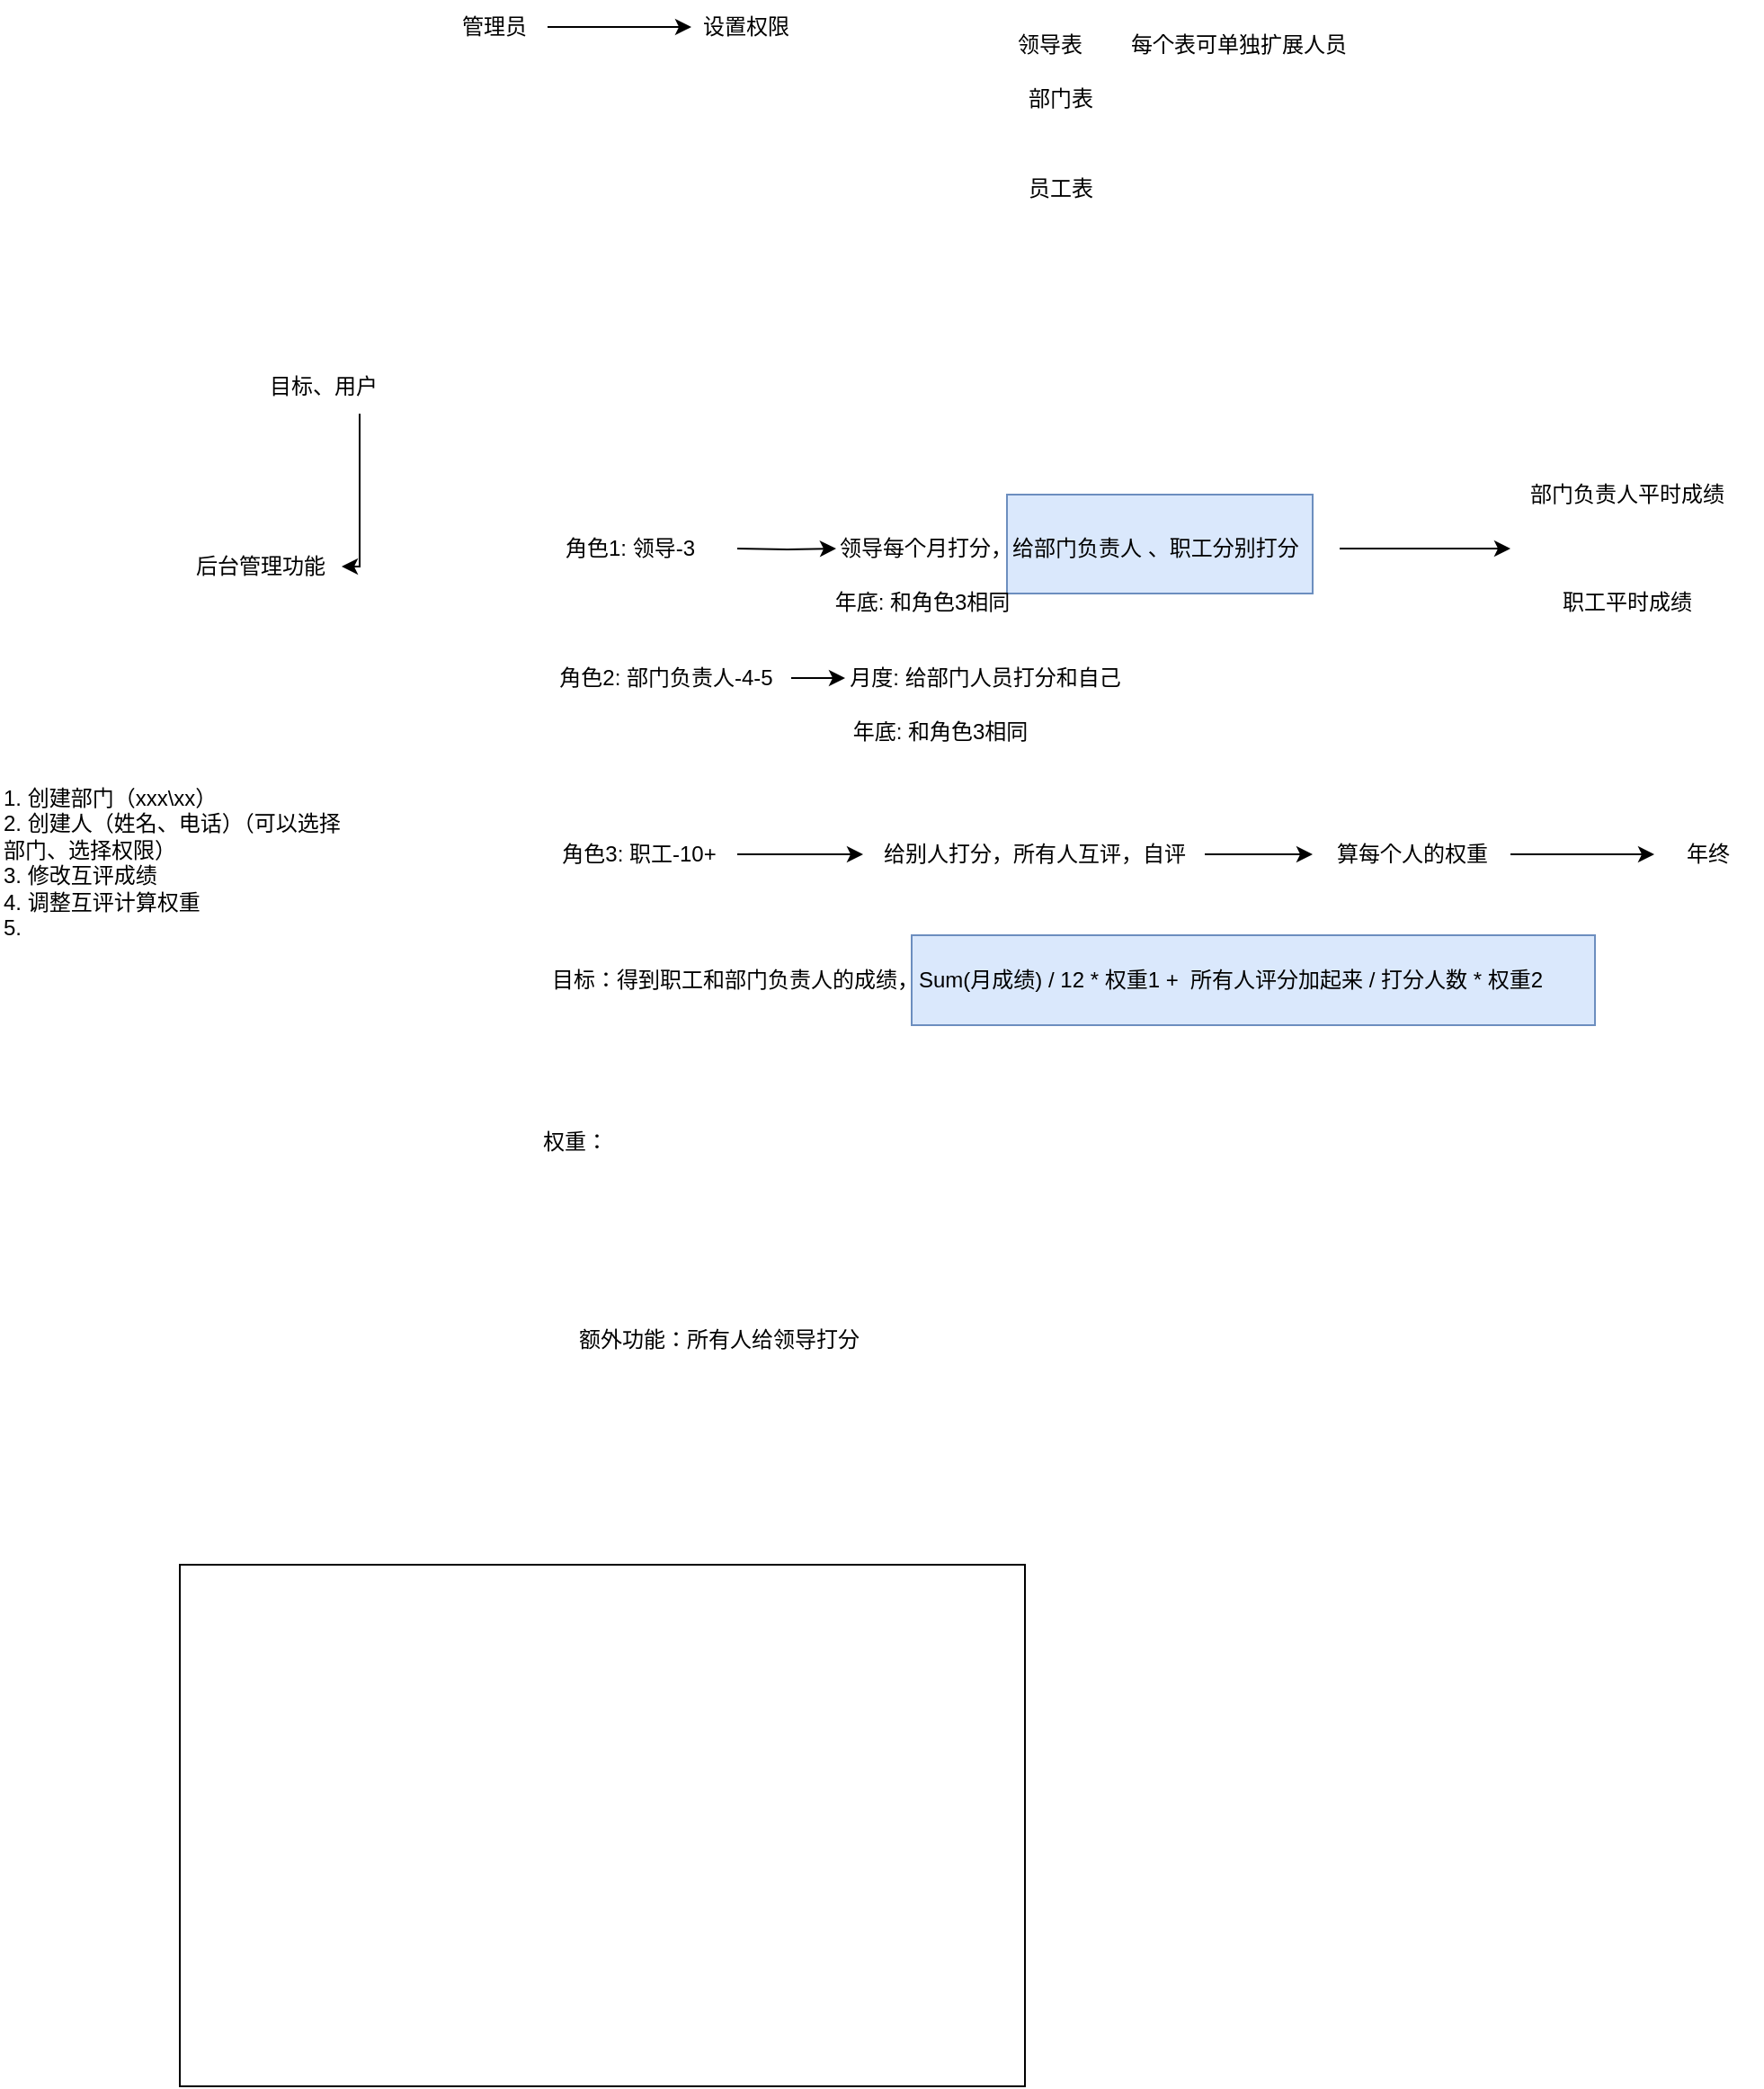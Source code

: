 <mxfile version="26.0.16">
  <diagram name="第 1 页" id="gZP2dg_081E38_DdRwA1">
    <mxGraphModel dx="2020" dy="1969" grid="1" gridSize="10" guides="1" tooltips="1" connect="1" arrows="1" fold="1" page="1" pageScale="1" pageWidth="827" pageHeight="1169" math="0" shadow="0">
      <root>
        <mxCell id="0" />
        <mxCell id="1" parent="0" />
        <mxCell id="XKTfgiKheDoKflJEw_Nu-62" value="" style="rounded=0;whiteSpace=wrap;html=1;fillColor=#dae8fc;strokeColor=#6c8ebf;" vertex="1" parent="1">
          <mxGeometry x="500" y="115" width="170" height="55" as="geometry" />
        </mxCell>
        <mxCell id="XKTfgiKheDoKflJEw_Nu-55" value="" style="rounded=0;whiteSpace=wrap;html=1;fillColor=#dae8fc;strokeColor=#6c8ebf;" vertex="1" parent="1">
          <mxGeometry x="447" y="360" width="380" height="50" as="geometry" />
        </mxCell>
        <mxCell id="XKTfgiKheDoKflJEw_Nu-8" value="" style="edgeStyle=orthogonalEdgeStyle;rounded=0;orthogonalLoop=1;jettySize=auto;html=1;" edge="1" parent="1" source="XKTfgiKheDoKflJEw_Nu-1" target="XKTfgiKheDoKflJEw_Nu-7">
          <mxGeometry relative="1" as="geometry">
            <Array as="points">
              <mxPoint x="140" y="120" />
              <mxPoint x="140" y="120" />
            </Array>
          </mxGeometry>
        </mxCell>
        <mxCell id="XKTfgiKheDoKflJEw_Nu-1" value="目标、用户" style="text;html=1;align=center;verticalAlign=middle;whiteSpace=wrap;rounded=0;" vertex="1" parent="1">
          <mxGeometry x="70" y="40" width="100" height="30" as="geometry" />
        </mxCell>
        <mxCell id="XKTfgiKheDoKflJEw_Nu-7" value="后台管理功能" style="text;html=1;align=center;verticalAlign=middle;whiteSpace=wrap;rounded=0;" vertex="1" parent="1">
          <mxGeometry x="40" y="140" width="90" height="30" as="geometry" />
        </mxCell>
        <mxCell id="XKTfgiKheDoKflJEw_Nu-20" value="" style="edgeStyle=orthogonalEdgeStyle;rounded=0;orthogonalLoop=1;jettySize=auto;html=1;" edge="1" parent="1" target="XKTfgiKheDoKflJEw_Nu-19">
          <mxGeometry relative="1" as="geometry">
            <mxPoint x="350" y="145" as="sourcePoint" />
          </mxGeometry>
        </mxCell>
        <mxCell id="XKTfgiKheDoKflJEw_Nu-15" value="角色1: 领导-3" style="text;html=1;align=center;verticalAlign=middle;resizable=0;points=[];autosize=1;strokeColor=none;fillColor=none;" vertex="1" parent="1">
          <mxGeometry x="240" y="130" width="100" height="30" as="geometry" />
        </mxCell>
        <mxCell id="XKTfgiKheDoKflJEw_Nu-23" value="" style="edgeStyle=orthogonalEdgeStyle;rounded=0;orthogonalLoop=1;jettySize=auto;html=1;" edge="1" parent="1" source="XKTfgiKheDoKflJEw_Nu-16">
          <mxGeometry relative="1" as="geometry">
            <mxPoint x="410" y="217" as="targetPoint" />
          </mxGeometry>
        </mxCell>
        <mxCell id="XKTfgiKheDoKflJEw_Nu-16" value="角色2: 部门负责人-4-5" style="text;html=1;align=center;verticalAlign=middle;resizable=0;points=[];autosize=1;strokeColor=none;fillColor=none;" vertex="1" parent="1">
          <mxGeometry x="240" y="202" width="140" height="30" as="geometry" />
        </mxCell>
        <mxCell id="XKTfgiKheDoKflJEw_Nu-22" value="" style="edgeStyle=orthogonalEdgeStyle;rounded=0;orthogonalLoop=1;jettySize=auto;html=1;" edge="1" parent="1" source="XKTfgiKheDoKflJEw_Nu-17" target="XKTfgiKheDoKflJEw_Nu-21">
          <mxGeometry relative="1" as="geometry" />
        </mxCell>
        <mxCell id="XKTfgiKheDoKflJEw_Nu-17" value="角色3: 职工-10+" style="text;html=1;align=center;verticalAlign=middle;resizable=0;points=[];autosize=1;strokeColor=none;fillColor=none;" vertex="1" parent="1">
          <mxGeometry x="240" y="300" width="110" height="30" as="geometry" />
        </mxCell>
        <mxCell id="XKTfgiKheDoKflJEw_Nu-42" value="" style="edgeStyle=orthogonalEdgeStyle;rounded=0;orthogonalLoop=1;jettySize=auto;html=1;" edge="1" parent="1" source="XKTfgiKheDoKflJEw_Nu-19">
          <mxGeometry relative="1" as="geometry">
            <mxPoint x="780" y="145" as="targetPoint" />
          </mxGeometry>
        </mxCell>
        <mxCell id="XKTfgiKheDoKflJEw_Nu-19" value="领导每个月打分，给部门负责人 、职工分别打分" style="text;html=1;align=left;verticalAlign=middle;resizable=0;points=[];autosize=1;strokeColor=none;fillColor=none;" vertex="1" parent="1">
          <mxGeometry x="405" y="130" width="280" height="30" as="geometry" />
        </mxCell>
        <mxCell id="XKTfgiKheDoKflJEw_Nu-29" value="" style="edgeStyle=orthogonalEdgeStyle;rounded=0;orthogonalLoop=1;jettySize=auto;html=1;" edge="1" parent="1" source="XKTfgiKheDoKflJEw_Nu-21" target="XKTfgiKheDoKflJEw_Nu-28">
          <mxGeometry relative="1" as="geometry" />
        </mxCell>
        <mxCell id="XKTfgiKheDoKflJEw_Nu-21" value="给别人打分，所有人互评，自评" style="text;html=1;align=center;verticalAlign=middle;resizable=0;points=[];autosize=1;strokeColor=none;fillColor=none;" vertex="1" parent="1">
          <mxGeometry x="420" y="300" width="190" height="30" as="geometry" />
        </mxCell>
        <mxCell id="XKTfgiKheDoKflJEw_Nu-25" value="月度: 给部门人员打分和自己" style="text;html=1;align=center;verticalAlign=middle;whiteSpace=wrap;rounded=0;" vertex="1" parent="1">
          <mxGeometry x="405" y="202" width="166" height="30" as="geometry" />
        </mxCell>
        <mxCell id="XKTfgiKheDoKflJEw_Nu-26" value="年底: 和角色3相同" style="text;html=1;align=center;verticalAlign=middle;whiteSpace=wrap;rounded=0;" vertex="1" parent="1">
          <mxGeometry x="390" y="232" width="146" height="30" as="geometry" />
        </mxCell>
        <mxCell id="XKTfgiKheDoKflJEw_Nu-45" value="" style="edgeStyle=orthogonalEdgeStyle;rounded=0;orthogonalLoop=1;jettySize=auto;html=1;" edge="1" parent="1" source="XKTfgiKheDoKflJEw_Nu-28">
          <mxGeometry relative="1" as="geometry">
            <mxPoint x="860" y="315" as="targetPoint" />
          </mxGeometry>
        </mxCell>
        <mxCell id="XKTfgiKheDoKflJEw_Nu-28" value="算每个人的权重" style="text;html=1;align=center;verticalAlign=middle;resizable=0;points=[];autosize=1;strokeColor=none;fillColor=none;" vertex="1" parent="1">
          <mxGeometry x="670" y="300" width="110" height="30" as="geometry" />
        </mxCell>
        <mxCell id="XKTfgiKheDoKflJEw_Nu-34" value="" style="edgeStyle=orthogonalEdgeStyle;rounded=0;orthogonalLoop=1;jettySize=auto;html=1;" edge="1" parent="1" source="XKTfgiKheDoKflJEw_Nu-32" target="XKTfgiKheDoKflJEw_Nu-33">
          <mxGeometry relative="1" as="geometry" />
        </mxCell>
        <mxCell id="XKTfgiKheDoKflJEw_Nu-32" value="管理员" style="text;html=1;align=center;verticalAlign=middle;whiteSpace=wrap;rounded=0;" vertex="1" parent="1">
          <mxGeometry x="184.5" y="-160" width="60" height="30" as="geometry" />
        </mxCell>
        <mxCell id="XKTfgiKheDoKflJEw_Nu-33" value="设置权限" style="text;html=1;align=center;verticalAlign=middle;whiteSpace=wrap;rounded=0;" vertex="1" parent="1">
          <mxGeometry x="324.5" y="-160" width="60" height="30" as="geometry" />
        </mxCell>
        <mxCell id="XKTfgiKheDoKflJEw_Nu-35" value="领导表" style="text;html=1;align=center;verticalAlign=middle;whiteSpace=wrap;rounded=0;" vertex="1" parent="1">
          <mxGeometry x="493.5" y="-150" width="60" height="30" as="geometry" />
        </mxCell>
        <mxCell id="XKTfgiKheDoKflJEw_Nu-36" value="部门表" style="text;html=1;align=center;verticalAlign=middle;whiteSpace=wrap;rounded=0;" vertex="1" parent="1">
          <mxGeometry x="500" y="-120" width="60" height="30" as="geometry" />
        </mxCell>
        <mxCell id="XKTfgiKheDoKflJEw_Nu-37" value="员工表" style="text;html=1;align=center;verticalAlign=middle;whiteSpace=wrap;rounded=0;" vertex="1" parent="1">
          <mxGeometry x="500" y="-70" width="60" height="30" as="geometry" />
        </mxCell>
        <mxCell id="XKTfgiKheDoKflJEw_Nu-38" value="每个表可单独扩展人员" style="text;html=1;align=center;verticalAlign=middle;whiteSpace=wrap;rounded=0;" vertex="1" parent="1">
          <mxGeometry x="553.5" y="-150" width="150" height="30" as="geometry" />
        </mxCell>
        <mxCell id="XKTfgiKheDoKflJEw_Nu-43" value="部门负责人平时成绩" style="text;html=1;align=center;verticalAlign=middle;whiteSpace=wrap;rounded=0;" vertex="1" parent="1">
          <mxGeometry x="780" y="100" width="130" height="30" as="geometry" />
        </mxCell>
        <mxCell id="XKTfgiKheDoKflJEw_Nu-46" value="年终" style="text;strokeColor=none;align=center;fillColor=none;html=1;verticalAlign=middle;whiteSpace=wrap;rounded=0;" vertex="1" parent="1">
          <mxGeometry x="860" y="300" width="60" height="30" as="geometry" />
        </mxCell>
        <mxCell id="XKTfgiKheDoKflJEw_Nu-48" value="职工平时成绩" style="text;html=1;align=center;verticalAlign=middle;whiteSpace=wrap;rounded=0;" vertex="1" parent="1">
          <mxGeometry x="790" y="160" width="110" height="30" as="geometry" />
        </mxCell>
        <mxCell id="XKTfgiKheDoKflJEw_Nu-50" value="年底: 和角色3相同" style="text;html=1;align=center;verticalAlign=middle;whiteSpace=wrap;rounded=0;" vertex="1" parent="1">
          <mxGeometry x="380" y="160" width="146" height="30" as="geometry" />
        </mxCell>
        <mxCell id="XKTfgiKheDoKflJEw_Nu-51" value="目标：得到职工和部门负责人的成绩，Sum(月成绩) / 12 * 权重1 +&amp;nbsp; 所有人评分加起来 / 打分人数 * 权重2" style="text;html=1;align=left;verticalAlign=middle;whiteSpace=wrap;rounded=0;" vertex="1" parent="1">
          <mxGeometry x="244.5" y="370" width="600" height="30" as="geometry" />
        </mxCell>
        <mxCell id="XKTfgiKheDoKflJEw_Nu-52" value="权重：" style="text;html=1;align=left;verticalAlign=middle;whiteSpace=wrap;rounded=0;" vertex="1" parent="1">
          <mxGeometry x="240" y="460" width="190" height="30" as="geometry" />
        </mxCell>
        <mxCell id="XKTfgiKheDoKflJEw_Nu-60" value="额外功能：所有人给领导打分" style="text;html=1;align=left;verticalAlign=middle;whiteSpace=wrap;rounded=0;" vertex="1" parent="1">
          <mxGeometry x="260" y="570" width="290" height="30" as="geometry" />
        </mxCell>
        <mxCell id="XKTfgiKheDoKflJEw_Nu-63" value="1. 创建部门（xxx\xx）&lt;div&gt;2. 创建人（姓名、电话）（可以选择部门、选择权限）&lt;/div&gt;&lt;div&gt;3. 修改互评成绩&lt;/div&gt;&lt;div&gt;4. 调整互评计算权重&lt;/div&gt;&lt;div&gt;5.&amp;nbsp;&lt;/div&gt;" style="text;html=1;align=left;verticalAlign=top;whiteSpace=wrap;rounded=0;" vertex="1" parent="1">
          <mxGeometry x="-60" y="270" width="200" height="170" as="geometry" />
        </mxCell>
        <mxCell id="XKTfgiKheDoKflJEw_Nu-66" value="" style="rounded=0;whiteSpace=wrap;html=1;" vertex="1" parent="1">
          <mxGeometry x="40" y="710" width="470" height="290" as="geometry" />
        </mxCell>
      </root>
    </mxGraphModel>
  </diagram>
</mxfile>
